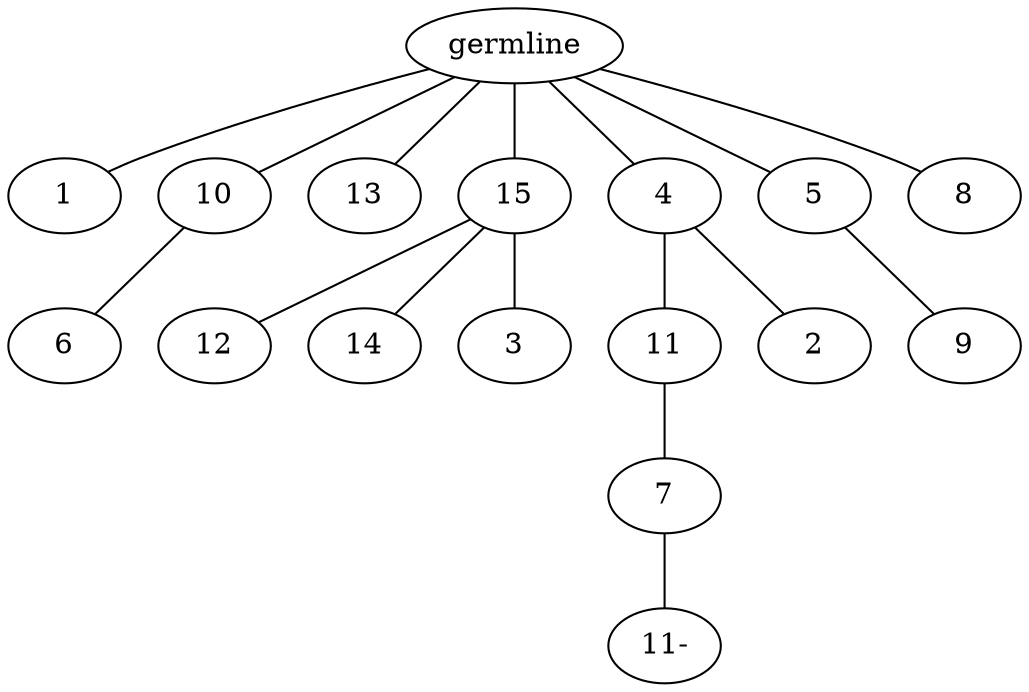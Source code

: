 graph tree {
    "140368348824672" [label="germline"];
    "140368348826016" [label="1"];
    "140368348826256" [label="10"];
    "140368348877152" [label="6"];
    "140368348827600" [label="13"];
    "140368348823952" [label="15"];
    "140368348877344" [label="12"];
    "140368348878784" [label="14"];
    "140368348877584" [label="3"];
    "140368348878592" [label="4"];
    "140368348879264" [label="11"];
    "140368348878352" [label="7"];
    "140368348825296" [label="11-"];
    "140368348878256" [label="2"];
    "140368348880128" [label="5"];
    "140368348879648" [label="9"];
    "140368348877008" [label="8"];
    "140368348824672" -- "140368348826016";
    "140368348824672" -- "140368348826256";
    "140368348824672" -- "140368348827600";
    "140368348824672" -- "140368348823952";
    "140368348824672" -- "140368348878592";
    "140368348824672" -- "140368348880128";
    "140368348824672" -- "140368348877008";
    "140368348826256" -- "140368348877152";
    "140368348823952" -- "140368348877344";
    "140368348823952" -- "140368348878784";
    "140368348823952" -- "140368348877584";
    "140368348878592" -- "140368348879264";
    "140368348878592" -- "140368348878256";
    "140368348879264" -- "140368348878352";
    "140368348878352" -- "140368348825296";
    "140368348880128" -- "140368348879648";
}
